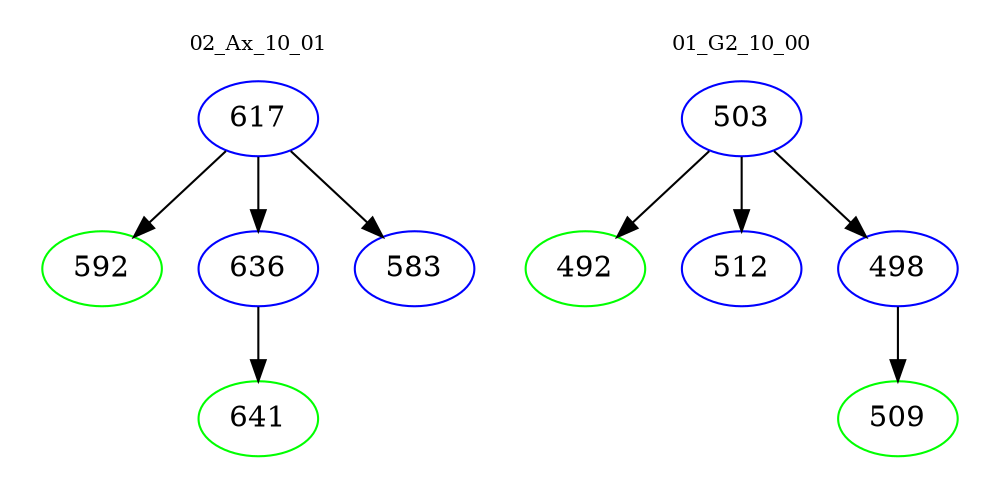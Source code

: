 digraph{
subgraph cluster_0 {
color = white
label = "02_Ax_10_01";
fontsize=10;
T0_617 [label="617", color="blue"]
T0_617 -> T0_592 [color="black"]
T0_592 [label="592", color="green"]
T0_617 -> T0_636 [color="black"]
T0_636 [label="636", color="blue"]
T0_636 -> T0_641 [color="black"]
T0_641 [label="641", color="green"]
T0_617 -> T0_583 [color="black"]
T0_583 [label="583", color="blue"]
}
subgraph cluster_1 {
color = white
label = "01_G2_10_00";
fontsize=10;
T1_503 [label="503", color="blue"]
T1_503 -> T1_492 [color="black"]
T1_492 [label="492", color="green"]
T1_503 -> T1_512 [color="black"]
T1_512 [label="512", color="blue"]
T1_503 -> T1_498 [color="black"]
T1_498 [label="498", color="blue"]
T1_498 -> T1_509 [color="black"]
T1_509 [label="509", color="green"]
}
}
